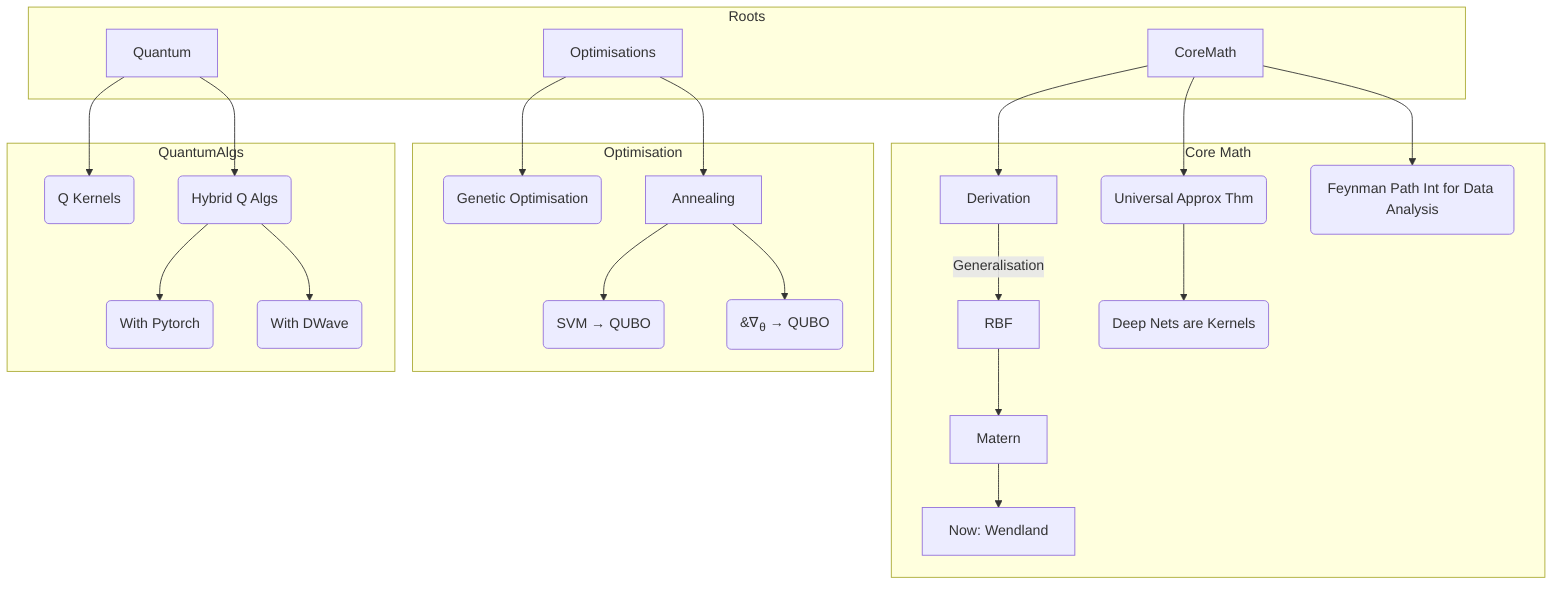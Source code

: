 graph TB
  subgraph Roots
        CoreMath
        Optimisations
        Quantum
    end

    subgraph CMS["Core Math"]
        direction TB
        Derivation -- Generalisation --> RBF --> Matern --> x["Now: Wendland"]
        CoreMath --> Derivation

        CoreMath --> UAT("Universal Approx Thm") --> DeepNets("Deep Nets are Kernels")
        CoreMath --> FeynmanPath("Feynman Path Int for Data Analysis")
    end

    subgraph Opti["Optimisation"]
        Optimisations --> GeneticOpti("Genetic Optimisation")
        Optimisations --> Annealing --> SVM2QUBO("SVM &rarr; QUBO")
             Annealing --> GradonQUBO("&#8711;<sub>&theta;</sub> &rarr; QUBO")
    end

    subgraph QLG["QuantumAlgs"]
        Quantum --> QKerns("Q Kernels")
        Quantum --> Hybrid("Hybrid Q Algs")

        Hybrid --> WPytorch("With Pytorch")
        Hybrid --> WDWave("With DWave")
    end